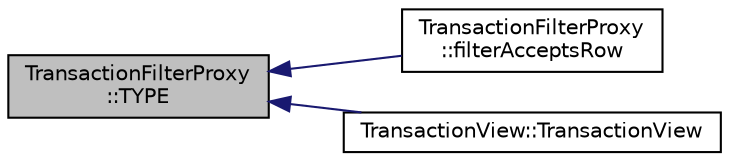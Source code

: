 digraph "TransactionFilterProxy::TYPE"
{
  edge [fontname="Helvetica",fontsize="10",labelfontname="Helvetica",labelfontsize="10"];
  node [fontname="Helvetica",fontsize="10",shape=record];
  rankdir="LR";
  Node42 [label="TransactionFilterProxy\l::TYPE",height=0.2,width=0.4,color="black", fillcolor="grey75", style="filled", fontcolor="black"];
  Node42 -> Node43 [dir="back",color="midnightblue",fontsize="10",style="solid",fontname="Helvetica"];
  Node43 [label="TransactionFilterProxy\l::filterAcceptsRow",height=0.2,width=0.4,color="black", fillcolor="white", style="filled",URL="$d2/ddd/class_transaction_filter_proxy.html#a6ab964123a0a3f2a28049a44153fce49"];
  Node42 -> Node44 [dir="back",color="midnightblue",fontsize="10",style="solid",fontname="Helvetica"];
  Node44 [label="TransactionView::TransactionView",height=0.2,width=0.4,color="black", fillcolor="white", style="filled",URL="$d2/d2c/class_transaction_view.html#a0c5e8b90206b4e8b8bf68dd7e319798f"];
}
